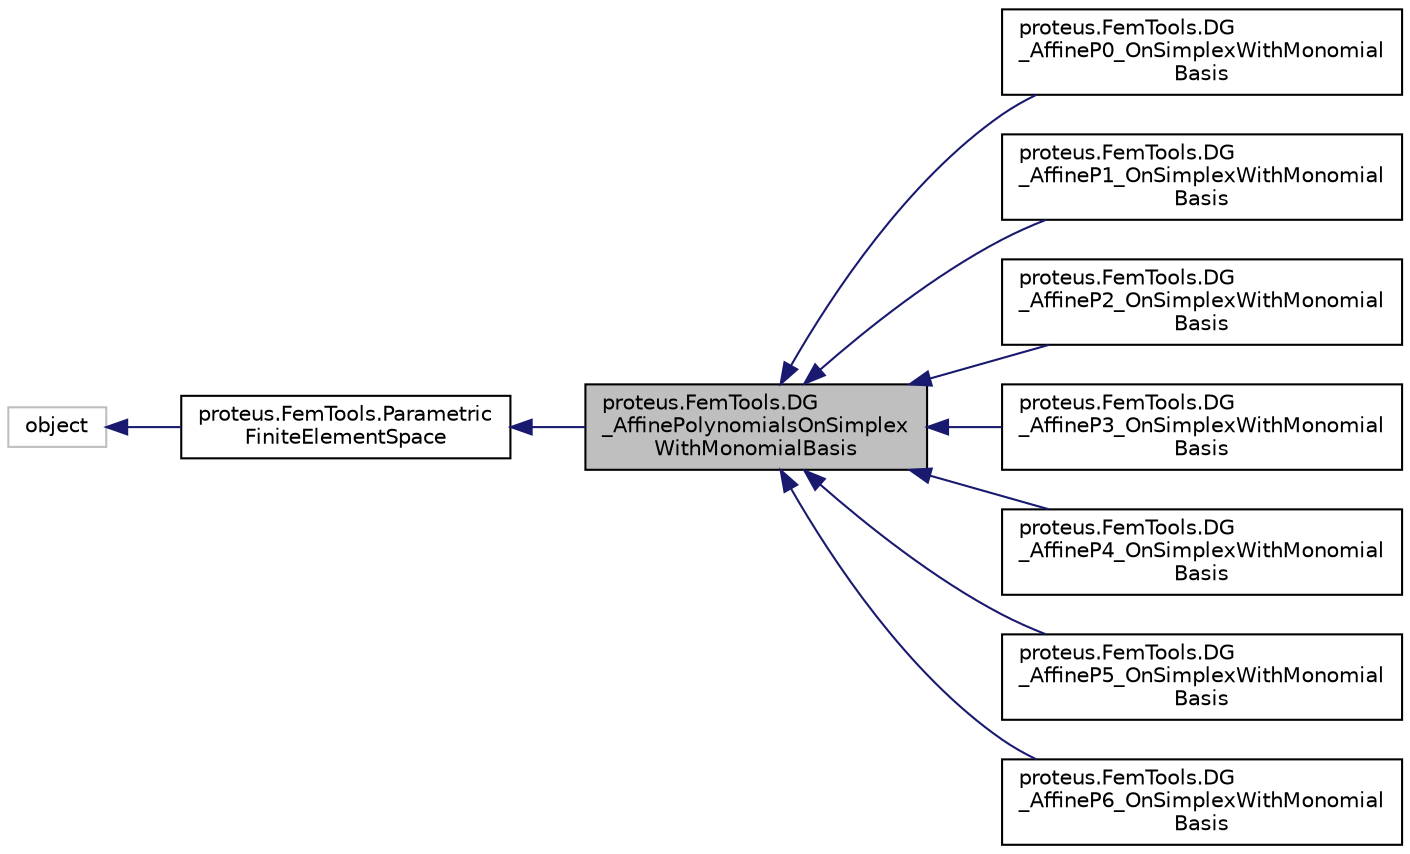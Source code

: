 digraph "proteus.FemTools.DG_AffinePolynomialsOnSimplexWithMonomialBasis"
{
 // LATEX_PDF_SIZE
  edge [fontname="Helvetica",fontsize="10",labelfontname="Helvetica",labelfontsize="10"];
  node [fontname="Helvetica",fontsize="10",shape=record];
  rankdir="LR";
  Node1 [label="proteus.FemTools.DG\l_AffinePolynomialsOnSimplex\lWithMonomialBasis",height=0.2,width=0.4,color="black", fillcolor="grey75", style="filled", fontcolor="black",tooltip=" "];
  Node2 -> Node1 [dir="back",color="midnightblue",fontsize="10",style="solid",fontname="Helvetica"];
  Node2 [label="proteus.FemTools.Parametric\lFiniteElementSpace",height=0.2,width=0.4,color="black", fillcolor="white", style="filled",URL="$d9/d37/classproteus_1_1FemTools_1_1ParametricFiniteElementSpace.html",tooltip=" "];
  Node3 -> Node2 [dir="back",color="midnightblue",fontsize="10",style="solid",fontname="Helvetica"];
  Node3 [label="object",height=0.2,width=0.4,color="grey75", fillcolor="white", style="filled",tooltip=" "];
  Node1 -> Node4 [dir="back",color="midnightblue",fontsize="10",style="solid",fontname="Helvetica"];
  Node4 [label="proteus.FemTools.DG\l_AffineP0_OnSimplexWithMonomial\lBasis",height=0.2,width=0.4,color="black", fillcolor="white", style="filled",URL="$d6/d1f/classproteus_1_1FemTools_1_1DG__AffineP0__OnSimplexWithMonomialBasis.html",tooltip=" "];
  Node1 -> Node5 [dir="back",color="midnightblue",fontsize="10",style="solid",fontname="Helvetica"];
  Node5 [label="proteus.FemTools.DG\l_AffineP1_OnSimplexWithMonomial\lBasis",height=0.2,width=0.4,color="black", fillcolor="white", style="filled",URL="$df/dd4/classproteus_1_1FemTools_1_1DG__AffineP1__OnSimplexWithMonomialBasis.html",tooltip=" "];
  Node1 -> Node6 [dir="back",color="midnightblue",fontsize="10",style="solid",fontname="Helvetica"];
  Node6 [label="proteus.FemTools.DG\l_AffineP2_OnSimplexWithMonomial\lBasis",height=0.2,width=0.4,color="black", fillcolor="white", style="filled",URL="$da/d86/classproteus_1_1FemTools_1_1DG__AffineP2__OnSimplexWithMonomialBasis.html",tooltip=" "];
  Node1 -> Node7 [dir="back",color="midnightblue",fontsize="10",style="solid",fontname="Helvetica"];
  Node7 [label="proteus.FemTools.DG\l_AffineP3_OnSimplexWithMonomial\lBasis",height=0.2,width=0.4,color="black", fillcolor="white", style="filled",URL="$d2/d78/classproteus_1_1FemTools_1_1DG__AffineP3__OnSimplexWithMonomialBasis.html",tooltip=" "];
  Node1 -> Node8 [dir="back",color="midnightblue",fontsize="10",style="solid",fontname="Helvetica"];
  Node8 [label="proteus.FemTools.DG\l_AffineP4_OnSimplexWithMonomial\lBasis",height=0.2,width=0.4,color="black", fillcolor="white", style="filled",URL="$de/de8/classproteus_1_1FemTools_1_1DG__AffineP4__OnSimplexWithMonomialBasis.html",tooltip=" "];
  Node1 -> Node9 [dir="back",color="midnightblue",fontsize="10",style="solid",fontname="Helvetica"];
  Node9 [label="proteus.FemTools.DG\l_AffineP5_OnSimplexWithMonomial\lBasis",height=0.2,width=0.4,color="black", fillcolor="white", style="filled",URL="$d4/d79/classproteus_1_1FemTools_1_1DG__AffineP5__OnSimplexWithMonomialBasis.html",tooltip=" "];
  Node1 -> Node10 [dir="back",color="midnightblue",fontsize="10",style="solid",fontname="Helvetica"];
  Node10 [label="proteus.FemTools.DG\l_AffineP6_OnSimplexWithMonomial\lBasis",height=0.2,width=0.4,color="black", fillcolor="white", style="filled",URL="$dd/d09/classproteus_1_1FemTools_1_1DG__AffineP6__OnSimplexWithMonomialBasis.html",tooltip=" "];
}
